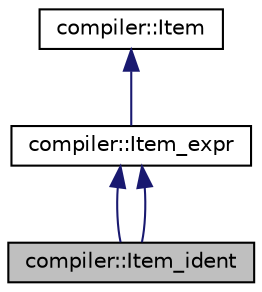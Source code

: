 digraph "compiler::Item_ident"
{
 // LATEX_PDF_SIZE
  edge [fontname="Helvetica",fontsize="10",labelfontname="Helvetica",labelfontsize="10"];
  node [fontname="Helvetica",fontsize="10",shape=record];
  Node1 [label="compiler::Item_ident",height=0.2,width=0.4,color="black", fillcolor="grey75", style="filled", fontcolor="black",tooltip="Class for identifiers."];
  Node2 -> Node1 [dir="back",color="midnightblue",fontsize="10",style="solid",fontname="Helvetica"];
  Node2 [label="compiler::Item_expr",height=0.2,width=0.4,color="black", fillcolor="white", style="filled",URL="$classcompiler_1_1_item__expr.html",tooltip="Class for general expressions."];
  Node3 -> Node2 [dir="back",color="midnightblue",fontsize="10",style="solid",fontname="Helvetica"];
  Node3 [label="compiler::Item",height=0.2,width=0.4,color="black", fillcolor="white", style="filled",URL="$classcompiler_1_1_item.html",tooltip="The most basic type for each node in the AST."];
  Node2 -> Node1 [dir="back",color="midnightblue",fontsize="10",style="solid",fontname="Helvetica"];
}
